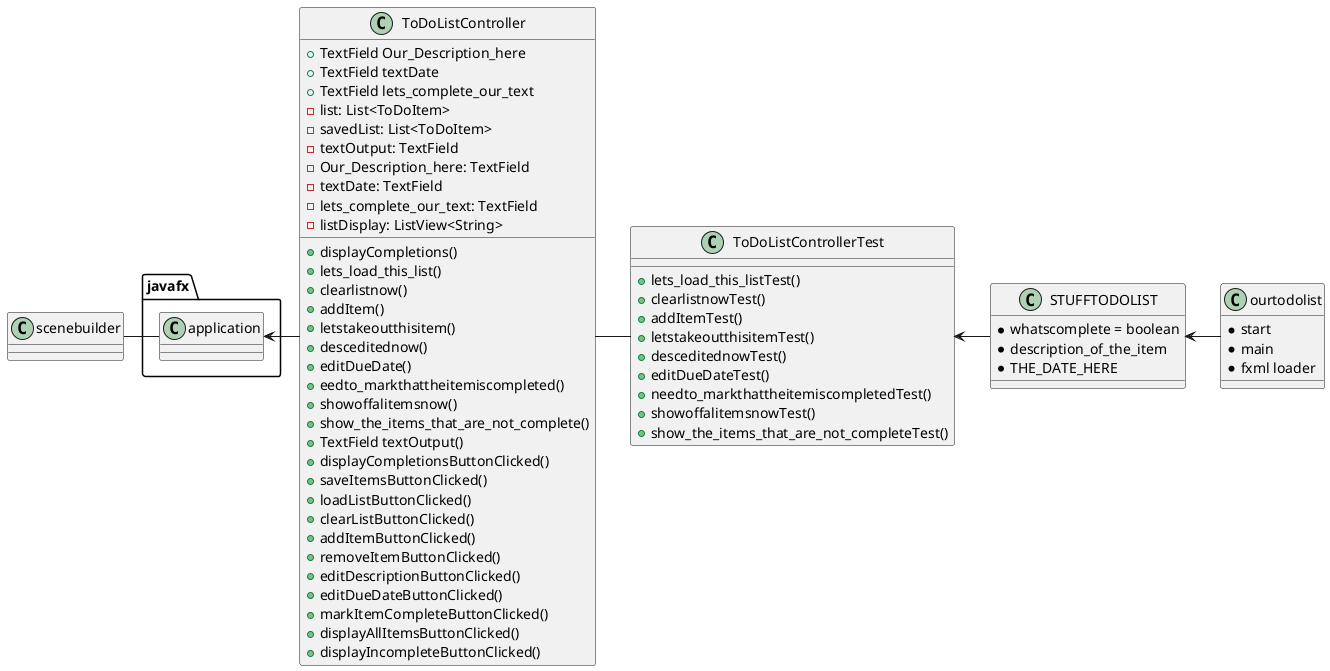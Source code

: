 @startuml
'https://plantuml.com/class-diagram

class ourtodolist
{
* start
* main
*fxml loader
}
class ToDoListController
{
 + displayCompletions()
    + lets_load_this_list()
    + clearlistnow()
    + addItem()
    + letstakeoutthisitem()
    + desceditednow()
    + editDueDate()
    + eedto_markthattheitemiscompleted()
    + showoffalitemsnow()
    +  show_the_items_that_are_not_complete()
    + TextField textOutput()
    + TextField Our_Description_here
    + TextField textDate
    + TextField lets_complete_our_text
    - list: List<ToDoItem>
    - savedList: List<ToDoItem>
    - textOutput: TextField
    - Our_Description_here: TextField
    - textDate: TextField
    - lets_complete_our_text: TextField
    - listDisplay: ListView<String>

    + displayCompletionsButtonClicked()
    + saveItemsButtonClicked()
    + loadListButtonClicked()
    + clearListButtonClicked()
    + addItemButtonClicked()
    + removeItemButtonClicked()
    + editDescriptionButtonClicked()
    + editDueDateButtonClicked()
    + markItemCompleteButtonClicked()
    + displayAllItemsButtonClicked()
    + displayIncompleteButtonClicked()

}

class STUFFTODOLIST
{
* whatscomplete = boolean
    * description_of_the_item
    * THE_DATE_HERE
}


class ToDoListControllerTest
{
    + lets_load_this_listTest()
        + clearlistnowTest()
        + addItemTest()
        + letstakeoutthisitemTest()
        + desceditednowTest()
        + editDueDateTest()
        + needto_markthattheitemiscompletedTest()
        + showoffalitemsnowTest()
        +  show_the_items_that_are_not_completeTest()
}


scenebuilder-javafx.application
javafx.application <- ToDoListController

ToDoListController - ToDoListControllerTest


ToDoListControllerTest<-STUFFTODOLIST
STUFFTODOLIST<-ourtodolist
@enduml